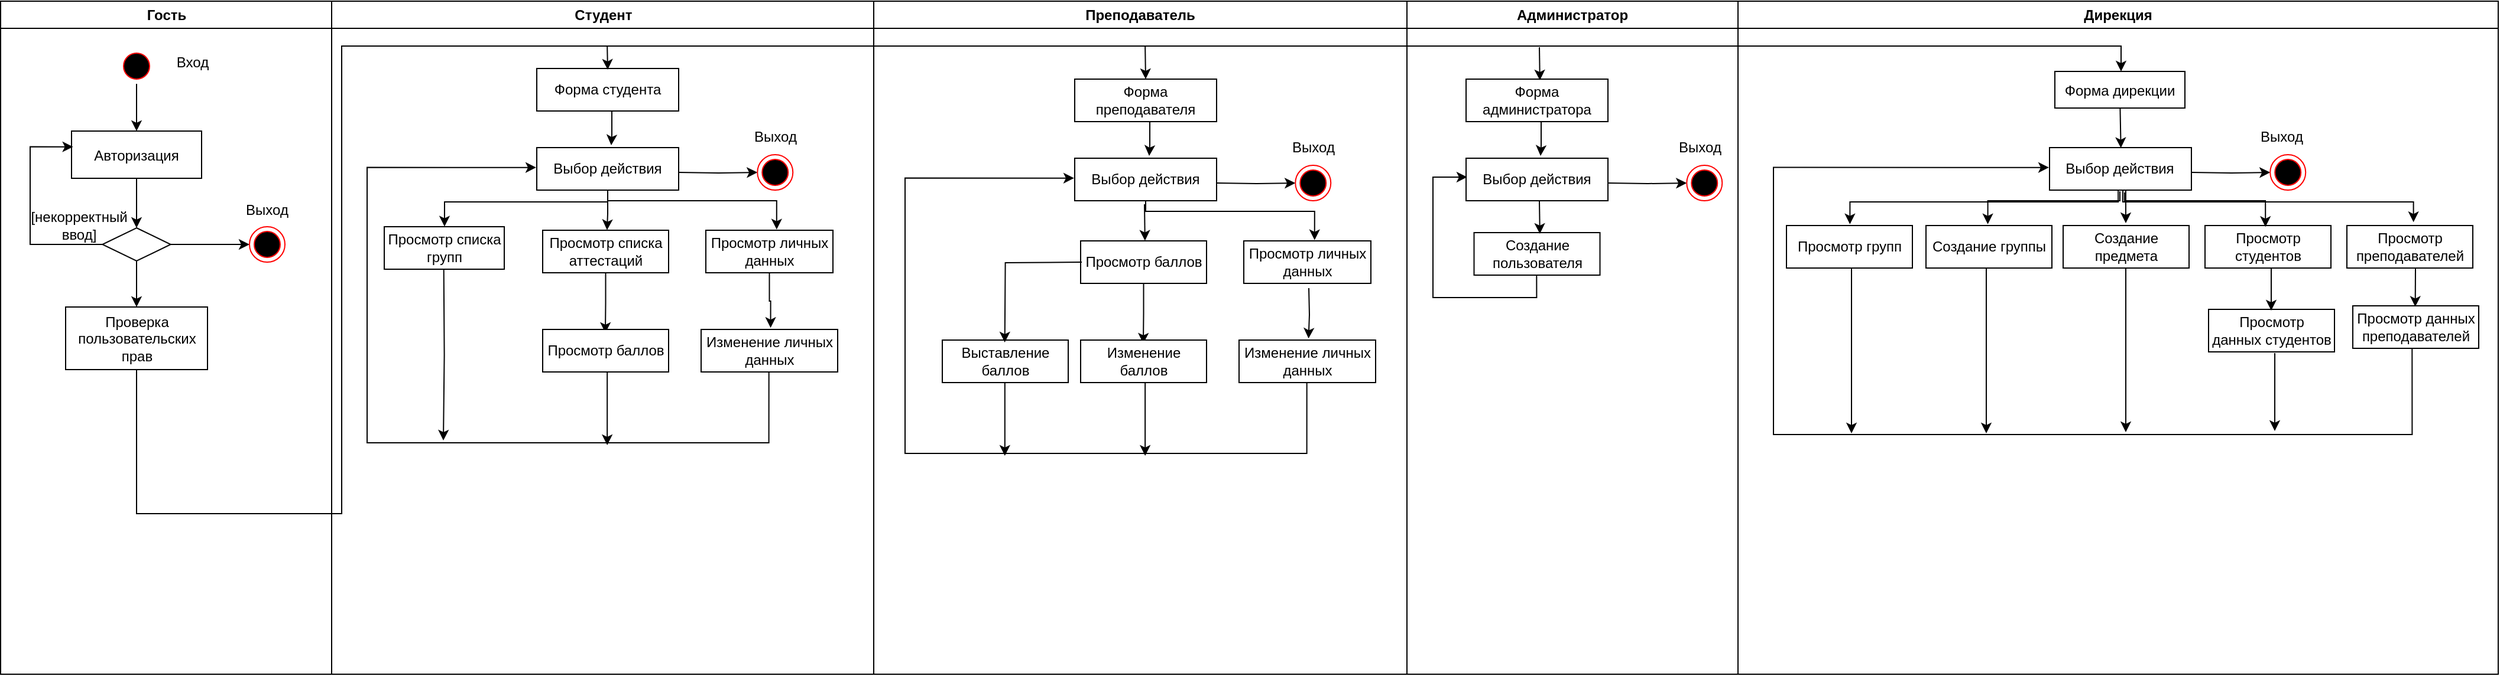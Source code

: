 <mxfile version="15.9.6" type="device"><diagram name="Page-1" id="e7e014a7-5840-1c2e-5031-d8a46d1fe8dd"><mxGraphModel dx="2188" dy="1222" grid="0" gridSize="10" guides="1" tooltips="1" connect="1" arrows="1" fold="1" page="0" pageScale="1" pageWidth="1169" pageHeight="826" background="none" math="0" shadow="0"><root><mxCell id="0"/><mxCell id="1" parent="0"/><mxCell id="2" value="Гость" style="swimlane;whiteSpace=wrap" parent="1" vertex="1"><mxGeometry x="164.5" y="128" width="280" height="570" as="geometry"/></mxCell><mxCell id="lhoR_B6RggzvTnEnwqLW-51" value="" style="edgeStyle=orthogonalEdgeStyle;rounded=0;orthogonalLoop=1;jettySize=auto;html=1;entryX=0.5;entryY=0;entryDx=0;entryDy=0;" edge="1" parent="2" source="5" target="7"><mxGeometry relative="1" as="geometry"/></mxCell><mxCell id="5" value="" style="ellipse;shape=startState;fillColor=#000000;strokeColor=#ff0000;" parent="2" vertex="1"><mxGeometry x="100" y="40" width="30" height="30" as="geometry"/></mxCell><mxCell id="lhoR_B6RggzvTnEnwqLW-52" value="" style="edgeStyle=orthogonalEdgeStyle;rounded=0;orthogonalLoop=1;jettySize=auto;html=1;entryX=0.5;entryY=0;entryDx=0;entryDy=0;" edge="1" parent="2" source="7" target="lhoR_B6RggzvTnEnwqLW-41"><mxGeometry relative="1" as="geometry"><mxPoint x="112.5" y="196" as="targetPoint"/></mxGeometry></mxCell><mxCell id="7" value="Авторизация" style="" parent="2" vertex="1"><mxGeometry x="60" y="110" width="110" height="40" as="geometry"/></mxCell><mxCell id="lhoR_B6RggzvTnEnwqLW-53" value="" style="edgeStyle=orthogonalEdgeStyle;rounded=0;orthogonalLoop=1;jettySize=auto;html=1;" edge="1" parent="2" source="lhoR_B6RggzvTnEnwqLW-41" target="lhoR_B6RggzvTnEnwqLW-45"><mxGeometry relative="1" as="geometry"/></mxCell><mxCell id="lhoR_B6RggzvTnEnwqLW-54" value="" style="edgeStyle=orthogonalEdgeStyle;rounded=0;orthogonalLoop=1;jettySize=auto;html=1;entryX=0.012;entryY=0.333;entryDx=0;entryDy=0;entryPerimeter=0;" edge="1" parent="2" source="lhoR_B6RggzvTnEnwqLW-41" target="7"><mxGeometry relative="1" as="geometry"><Array as="points"><mxPoint x="25" y="206"/><mxPoint x="25" y="123"/></Array></mxGeometry></mxCell><mxCell id="lhoR_B6RggzvTnEnwqLW-55" value="" style="edgeStyle=orthogonalEdgeStyle;rounded=0;orthogonalLoop=1;jettySize=auto;html=1;" edge="1" parent="2" source="lhoR_B6RggzvTnEnwqLW-41" target="lhoR_B6RggzvTnEnwqLW-44"><mxGeometry relative="1" as="geometry"/></mxCell><mxCell id="lhoR_B6RggzvTnEnwqLW-41" value="" style="rhombus;whiteSpace=wrap;html=1;" vertex="1" parent="2"><mxGeometry x="86.12" y="192" width="57.75" height="28" as="geometry"/></mxCell><mxCell id="lhoR_B6RggzvTnEnwqLW-42" value="[некорректный ввод]" style="text;html=1;strokeColor=none;fillColor=none;align=center;verticalAlign=middle;whiteSpace=wrap;rounded=0;" vertex="1" parent="2"><mxGeometry x="36.5" y="175" width="60" height="30" as="geometry"/></mxCell><mxCell id="lhoR_B6RggzvTnEnwqLW-44" value="Проверка пользовательских прав" style="rounded=0;whiteSpace=wrap;html=1;" vertex="1" parent="2"><mxGeometry x="55" y="259" width="120" height="53" as="geometry"/></mxCell><mxCell id="lhoR_B6RggzvTnEnwqLW-45" value="" style="ellipse;html=1;shape=endState;fillColor=#000000;strokeColor=#ff0000;" vertex="1" parent="2"><mxGeometry x="210.5" y="191" width="30" height="30" as="geometry"/></mxCell><mxCell id="lhoR_B6RggzvTnEnwqLW-174" value="Вход" style="text;html=1;strokeColor=none;fillColor=none;align=center;verticalAlign=middle;whiteSpace=wrap;rounded=0;" vertex="1" parent="2"><mxGeometry x="132.5" y="37" width="60" height="30" as="geometry"/></mxCell><mxCell id="lhoR_B6RggzvTnEnwqLW-177" value="Выход" style="text;html=1;strokeColor=none;fillColor=none;align=center;verticalAlign=middle;whiteSpace=wrap;rounded=0;" vertex="1" parent="2"><mxGeometry x="195.5" y="162" width="60" height="30" as="geometry"/></mxCell><mxCell id="3" value="Студент" style="swimlane;whiteSpace=wrap" parent="1" vertex="1"><mxGeometry x="444.5" y="128" width="458.5" height="570" as="geometry"/></mxCell><mxCell id="lhoR_B6RggzvTnEnwqLW-66" value="" style="edgeStyle=orthogonalEdgeStyle;rounded=0;orthogonalLoop=1;jettySize=auto;html=1;" edge="1" parent="3" source="lhoR_B6RggzvTnEnwqLW-62"><mxGeometry relative="1" as="geometry"><mxPoint x="236.5" y="122" as="targetPoint"/><Array as="points"><mxPoint x="237" y="113"/><mxPoint x="237" y="113"/></Array></mxGeometry></mxCell><mxCell id="lhoR_B6RggzvTnEnwqLW-62" value="Форма студента" style="rounded=0;whiteSpace=wrap;html=1;" vertex="1" parent="3"><mxGeometry x="173.5" y="57" width="120" height="36" as="geometry"/></mxCell><mxCell id="lhoR_B6RggzvTnEnwqLW-74" value="" style="edgeStyle=orthogonalEdgeStyle;rounded=0;orthogonalLoop=1;jettySize=auto;html=1;entryX=0.502;entryY=-0.005;entryDx=0;entryDy=0;entryPerimeter=0;" edge="1" parent="3" source="lhoR_B6RggzvTnEnwqLW-65" target="lhoR_B6RggzvTnEnwqLW-68"><mxGeometry relative="1" as="geometry"><Array as="points"><mxPoint x="234" y="170"/><mxPoint x="96" y="170"/></Array></mxGeometry></mxCell><mxCell id="lhoR_B6RggzvTnEnwqLW-75" value="" style="edgeStyle=orthogonalEdgeStyle;rounded=0;orthogonalLoop=1;jettySize=auto;html=1;entryX=0.557;entryY=-0.019;entryDx=0;entryDy=0;entryPerimeter=0;" edge="1" parent="3" source="lhoR_B6RggzvTnEnwqLW-65" target="lhoR_B6RggzvTnEnwqLW-71"><mxGeometry relative="1" as="geometry"><Array as="points"><mxPoint x="234" y="169"/><mxPoint x="376" y="169"/></Array></mxGeometry></mxCell><mxCell id="lhoR_B6RggzvTnEnwqLW-77" value="" style="edgeStyle=orthogonalEdgeStyle;rounded=0;orthogonalLoop=1;jettySize=auto;html=1;entryX=0.511;entryY=-0.005;entryDx=0;entryDy=0;entryPerimeter=0;" edge="1" parent="3" source="lhoR_B6RggzvTnEnwqLW-65" target="lhoR_B6RggzvTnEnwqLW-69"><mxGeometry relative="1" as="geometry"/></mxCell><mxCell id="lhoR_B6RggzvTnEnwqLW-65" value="Выбор действия" style="rounded=0;whiteSpace=wrap;html=1;" vertex="1" parent="3"><mxGeometry x="173.5" y="124" width="120" height="36" as="geometry"/></mxCell><mxCell id="lhoR_B6RggzvTnEnwqLW-79" value="" style="edgeStyle=orthogonalEdgeStyle;rounded=0;orthogonalLoop=1;jettySize=auto;html=1;entryX=0.509;entryY=-0.037;entryDx=0;entryDy=0;entryPerimeter=0;" edge="1" parent="3" source="lhoR_B6RggzvTnEnwqLW-71" target="lhoR_B6RggzvTnEnwqLW-70"><mxGeometry relative="1" as="geometry"/></mxCell><mxCell id="lhoR_B6RggzvTnEnwqLW-71" value="Просмотр личных данных" style="rounded=0;whiteSpace=wrap;html=1;" vertex="1" parent="3"><mxGeometry x="316.5" y="194" width="107.5" height="36" as="geometry"/></mxCell><mxCell id="lhoR_B6RggzvTnEnwqLW-70" value="Изменение личных данных" style="rounded=0;whiteSpace=wrap;html=1;" vertex="1" parent="3"><mxGeometry x="312.5" y="278" width="115.5" height="36" as="geometry"/></mxCell><mxCell id="lhoR_B6RggzvTnEnwqLW-78" value="" style="edgeStyle=orthogonalEdgeStyle;rounded=0;orthogonalLoop=1;jettySize=auto;html=1;" edge="1" parent="3" source="lhoR_B6RggzvTnEnwqLW-69"><mxGeometry relative="1" as="geometry"><mxPoint x="231.5" y="281" as="targetPoint"/></mxGeometry></mxCell><mxCell id="lhoR_B6RggzvTnEnwqLW-69" value="Просмотр списка аттестаций" style="rounded=0;whiteSpace=wrap;html=1;" vertex="1" parent="3"><mxGeometry x="178.5" y="194" width="106.5" height="36" as="geometry"/></mxCell><mxCell id="lhoR_B6RggzvTnEnwqLW-68" value="Просмотр списка групп" style="rounded=0;whiteSpace=wrap;html=1;" vertex="1" parent="3"><mxGeometry x="44.5" y="191" width="101.5" height="36" as="geometry"/></mxCell><mxCell id="lhoR_B6RggzvTnEnwqLW-73" value="Просмотр баллов" style="rounded=0;whiteSpace=wrap;html=1;" vertex="1" parent="3"><mxGeometry x="178.5" y="278" width="106.5" height="36" as="geometry"/></mxCell><mxCell id="lhoR_B6RggzvTnEnwqLW-80" value="" style="edgeStyle=orthogonalEdgeStyle;rounded=0;orthogonalLoop=1;jettySize=auto;html=1;entryX=-0.004;entryY=0.468;entryDx=0;entryDy=0;entryPerimeter=0;" edge="1" parent="3" target="lhoR_B6RggzvTnEnwqLW-65"><mxGeometry relative="1" as="geometry"><mxPoint x="369.84" y="314" as="sourcePoint"/><mxPoint x="369.835" y="376.0" as="targetPoint"/><Array as="points"><mxPoint x="370" y="374"/><mxPoint x="30" y="374"/><mxPoint x="30" y="141"/></Array></mxGeometry></mxCell><mxCell id="lhoR_B6RggzvTnEnwqLW-81" value="" style="edgeStyle=orthogonalEdgeStyle;rounded=0;orthogonalLoop=1;jettySize=auto;html=1;entryX=0.5;entryY=0;entryDx=0;entryDy=0;" edge="1" parent="3"><mxGeometry relative="1" as="geometry"><mxPoint x="233.09" y="314" as="sourcePoint"/><mxPoint x="233.085" y="376.0" as="targetPoint"/></mxGeometry></mxCell><mxCell id="lhoR_B6RggzvTnEnwqLW-82" value="" style="edgeStyle=orthogonalEdgeStyle;rounded=0;orthogonalLoop=1;jettySize=auto;html=1;" edge="1" parent="3"><mxGeometry relative="1" as="geometry"><mxPoint x="94.84" y="227" as="sourcePoint"/><mxPoint x="94.5" y="372" as="targetPoint"/></mxGeometry></mxCell><mxCell id="lhoR_B6RggzvTnEnwqLW-83" value="" style="edgeStyle=orthogonalEdgeStyle;rounded=0;orthogonalLoop=1;jettySize=auto;html=1;" edge="1" parent="3" target="lhoR_B6RggzvTnEnwqLW-84"><mxGeometry relative="1" as="geometry"><mxPoint x="293.5" y="145.0" as="sourcePoint"/></mxGeometry></mxCell><mxCell id="lhoR_B6RggzvTnEnwqLW-84" value="" style="ellipse;html=1;shape=endState;fillColor=#000000;strokeColor=#ff0000;" vertex="1" parent="3"><mxGeometry x="360.13" y="130" width="30" height="30" as="geometry"/></mxCell><mxCell id="lhoR_B6RggzvTnEnwqLW-125" value="" style="edgeStyle=orthogonalEdgeStyle;rounded=0;orthogonalLoop=1;jettySize=auto;html=1;" edge="1" parent="3"><mxGeometry relative="1" as="geometry"><mxPoint x="233.08" y="37.998" as="sourcePoint"/><mxPoint x="233.5" y="58" as="targetPoint"/></mxGeometry></mxCell><mxCell id="lhoR_B6RggzvTnEnwqLW-178" value="Выход" style="text;html=1;strokeColor=none;fillColor=none;align=center;verticalAlign=middle;whiteSpace=wrap;rounded=0;" vertex="1" parent="3"><mxGeometry x="345.13" y="100" width="60" height="30" as="geometry"/></mxCell><mxCell id="4" value="Преподаватель" style="swimlane;whiteSpace=wrap" parent="1" vertex="1"><mxGeometry x="903" y="128" width="451" height="570" as="geometry"/></mxCell><mxCell id="lhoR_B6RggzvTnEnwqLW-103" value="" style="edgeStyle=orthogonalEdgeStyle;rounded=0;orthogonalLoop=1;jettySize=auto;html=1;" edge="1" parent="4" source="lhoR_B6RggzvTnEnwqLW-104"><mxGeometry relative="1" as="geometry"><mxPoint x="232.99" y="131" as="targetPoint"/><Array as="points"><mxPoint x="233.49" y="122"/><mxPoint x="233.49" y="122"/></Array></mxGeometry></mxCell><mxCell id="lhoR_B6RggzvTnEnwqLW-104" value="Форма преподавателя" style="rounded=0;whiteSpace=wrap;html=1;" vertex="1" parent="4"><mxGeometry x="169.99" y="66" width="120" height="36" as="geometry"/></mxCell><mxCell id="lhoR_B6RggzvTnEnwqLW-108" value="Выбор действия" style="rounded=0;whiteSpace=wrap;html=1;" vertex="1" parent="4"><mxGeometry x="169.99" y="133" width="120" height="36" as="geometry"/></mxCell><mxCell id="lhoR_B6RggzvTnEnwqLW-110" value="Просмотр личных данных" style="rounded=0;whiteSpace=wrap;html=1;" vertex="1" parent="4"><mxGeometry x="312.99" y="203" width="107.5" height="36" as="geometry"/></mxCell><mxCell id="lhoR_B6RggzvTnEnwqLW-106" value="" style="edgeStyle=orthogonalEdgeStyle;rounded=0;orthogonalLoop=1;jettySize=auto;html=1;entryX=0.557;entryY=-0.019;entryDx=0;entryDy=0;entryPerimeter=0;" edge="1" parent="4" target="lhoR_B6RggzvTnEnwqLW-110"><mxGeometry relative="1" as="geometry"><Array as="points"><mxPoint x="230.49" y="178"/><mxPoint x="372.49" y="178"/></Array><mxPoint x="230" y="169" as="sourcePoint"/></mxGeometry></mxCell><mxCell id="lhoR_B6RggzvTnEnwqLW-111" value="Изменение личных данных" style="rounded=0;whiteSpace=wrap;html=1;" vertex="1" parent="4"><mxGeometry x="308.99" y="287" width="115.5" height="36" as="geometry"/></mxCell><mxCell id="lhoR_B6RggzvTnEnwqLW-109" value="" style="edgeStyle=orthogonalEdgeStyle;rounded=0;orthogonalLoop=1;jettySize=auto;html=1;entryX=0.509;entryY=-0.037;entryDx=0;entryDy=0;entryPerimeter=0;" edge="1" parent="4" target="lhoR_B6RggzvTnEnwqLW-111"><mxGeometry relative="1" as="geometry"><mxPoint x="368" y="243" as="sourcePoint"/></mxGeometry></mxCell><mxCell id="lhoR_B6RggzvTnEnwqLW-112" value="" style="edgeStyle=orthogonalEdgeStyle;rounded=0;orthogonalLoop=1;jettySize=auto;html=1;" edge="1" parent="4" source="lhoR_B6RggzvTnEnwqLW-113"><mxGeometry relative="1" as="geometry"><mxPoint x="227.99" y="290" as="targetPoint"/></mxGeometry></mxCell><mxCell id="lhoR_B6RggzvTnEnwqLW-113" value="Просмотр баллов" style="rounded=0;whiteSpace=wrap;html=1;" vertex="1" parent="4"><mxGeometry x="174.99" y="203" width="106.5" height="36" as="geometry"/></mxCell><mxCell id="lhoR_B6RggzvTnEnwqLW-107" value="" style="edgeStyle=orthogonalEdgeStyle;rounded=0;orthogonalLoop=1;jettySize=auto;html=1;entryX=0.511;entryY=-0.005;entryDx=0;entryDy=0;entryPerimeter=0;" edge="1" parent="4" target="lhoR_B6RggzvTnEnwqLW-113"><mxGeometry relative="1" as="geometry"><mxPoint x="229" y="172" as="sourcePoint"/></mxGeometry></mxCell><mxCell id="lhoR_B6RggzvTnEnwqLW-115" value="Изменение баллов" style="rounded=0;whiteSpace=wrap;html=1;" vertex="1" parent="4"><mxGeometry x="174.99" y="287" width="106.5" height="36" as="geometry"/></mxCell><mxCell id="lhoR_B6RggzvTnEnwqLW-116" value="" style="edgeStyle=orthogonalEdgeStyle;rounded=0;orthogonalLoop=1;jettySize=auto;html=1;entryX=-0.004;entryY=0.468;entryDx=0;entryDy=0;entryPerimeter=0;" edge="1" parent="4" target="lhoR_B6RggzvTnEnwqLW-108"><mxGeometry relative="1" as="geometry"><mxPoint x="366.33" y="323" as="sourcePoint"/><mxPoint x="-78.175" y="257.0" as="targetPoint"/><Array as="points"><mxPoint x="366.49" y="383"/><mxPoint x="26.49" y="383"/><mxPoint x="26.49" y="150"/></Array></mxGeometry></mxCell><mxCell id="lhoR_B6RggzvTnEnwqLW-117" value="" style="edgeStyle=orthogonalEdgeStyle;rounded=0;orthogonalLoop=1;jettySize=auto;html=1;entryX=0.5;entryY=0;entryDx=0;entryDy=0;" edge="1" parent="4"><mxGeometry relative="1" as="geometry"><mxPoint x="229.58" y="323" as="sourcePoint"/><mxPoint x="229.575" y="385" as="targetPoint"/></mxGeometry></mxCell><mxCell id="lhoR_B6RggzvTnEnwqLW-119" value="" style="edgeStyle=orthogonalEdgeStyle;rounded=0;orthogonalLoop=1;jettySize=auto;html=1;" edge="1" parent="4" target="lhoR_B6RggzvTnEnwqLW-120"><mxGeometry relative="1" as="geometry"><mxPoint x="289.99" y="154" as="sourcePoint"/></mxGeometry></mxCell><mxCell id="lhoR_B6RggzvTnEnwqLW-120" value="" style="ellipse;html=1;shape=endState;fillColor=#000000;strokeColor=#ff0000;" vertex="1" parent="4"><mxGeometry x="356.62" y="139" width="30" height="30" as="geometry"/></mxCell><mxCell id="lhoR_B6RggzvTnEnwqLW-121" value="Выставление баллов" style="rounded=0;whiteSpace=wrap;html=1;" vertex="1" parent="4"><mxGeometry x="58" y="287" width="106.5" height="36" as="geometry"/></mxCell><mxCell id="lhoR_B6RggzvTnEnwqLW-123" value="" style="edgeStyle=orthogonalEdgeStyle;rounded=0;orthogonalLoop=1;jettySize=auto;html=1;entryX=0.5;entryY=0;entryDx=0;entryDy=0;" edge="1" parent="4"><mxGeometry relative="1" as="geometry"><mxPoint x="176" y="221" as="sourcePoint"/><mxPoint x="110.835" y="289" as="targetPoint"/></mxGeometry></mxCell><mxCell id="lhoR_B6RggzvTnEnwqLW-126" value="" style="edgeStyle=orthogonalEdgeStyle;rounded=0;orthogonalLoop=1;jettySize=auto;html=1;" edge="1" parent="4"><mxGeometry relative="1" as="geometry"><mxPoint x="229.57" y="37.998" as="sourcePoint"/><mxPoint x="230" y="66" as="targetPoint"/></mxGeometry></mxCell><mxCell id="lhoR_B6RggzvTnEnwqLW-173" value="" style="edgeStyle=orthogonalEdgeStyle;rounded=0;orthogonalLoop=1;jettySize=auto;html=1;entryX=0.5;entryY=0;entryDx=0;entryDy=0;" edge="1" parent="4"><mxGeometry relative="1" as="geometry"><mxPoint x="110.91" y="323" as="sourcePoint"/><mxPoint x="110.905" y="385" as="targetPoint"/></mxGeometry></mxCell><mxCell id="lhoR_B6RggzvTnEnwqLW-179" value="Выход" style="text;html=1;strokeColor=none;fillColor=none;align=center;verticalAlign=middle;whiteSpace=wrap;rounded=0;" vertex="1" parent="4"><mxGeometry x="341.62" y="109" width="60" height="30" as="geometry"/></mxCell><mxCell id="lhoR_B6RggzvTnEnwqLW-59" style="edgeStyle=orthogonalEdgeStyle;rounded=0;orthogonalLoop=1;jettySize=auto;html=1;entryX=0.505;entryY=0;entryDx=0;entryDy=0;entryPerimeter=0;" edge="1" parent="1" source="lhoR_B6RggzvTnEnwqLW-44" target="15"><mxGeometry relative="1" as="geometry"><Array as="points"><mxPoint x="280" y="562"/><mxPoint x="453" y="562"/><mxPoint x="453" y="166"/><mxPoint x="1958" y="166"/><mxPoint x="1958" y="188"/></Array></mxGeometry></mxCell><mxCell id="lhoR_B6RggzvTnEnwqLW-60" value="Администратор" style="swimlane;whiteSpace=wrap" vertex="1" parent="1"><mxGeometry x="1354" y="128" width="280" height="570" as="geometry"/></mxCell><mxCell id="lhoR_B6RggzvTnEnwqLW-127" value="" style="edgeStyle=orthogonalEdgeStyle;rounded=0;orthogonalLoop=1;jettySize=auto;html=1;" edge="1" parent="lhoR_B6RggzvTnEnwqLW-60" source="lhoR_B6RggzvTnEnwqLW-128"><mxGeometry relative="1" as="geometry"><mxPoint x="113.0" y="131" as="targetPoint"/><Array as="points"><mxPoint x="113.5" y="122"/><mxPoint x="113.5" y="122"/></Array></mxGeometry></mxCell><mxCell id="lhoR_B6RggzvTnEnwqLW-128" value="Форма администратора" style="rounded=0;whiteSpace=wrap;html=1;" vertex="1" parent="lhoR_B6RggzvTnEnwqLW-60"><mxGeometry x="50" y="66" width="120" height="36" as="geometry"/></mxCell><mxCell id="lhoR_B6RggzvTnEnwqLW-129" value="Выбор действия" style="rounded=0;whiteSpace=wrap;html=1;" vertex="1" parent="lhoR_B6RggzvTnEnwqLW-60"><mxGeometry x="50" y="133" width="120" height="36" as="geometry"/></mxCell><mxCell id="lhoR_B6RggzvTnEnwqLW-130" value="" style="edgeStyle=orthogonalEdgeStyle;rounded=0;orthogonalLoop=1;jettySize=auto;html=1;" edge="1" parent="lhoR_B6RggzvTnEnwqLW-60" target="lhoR_B6RggzvTnEnwqLW-131"><mxGeometry relative="1" as="geometry"><mxPoint x="170.0" y="154" as="sourcePoint"/></mxGeometry></mxCell><mxCell id="lhoR_B6RggzvTnEnwqLW-131" value="" style="ellipse;html=1;shape=endState;fillColor=#000000;strokeColor=#ff0000;" vertex="1" parent="lhoR_B6RggzvTnEnwqLW-60"><mxGeometry x="236.63" y="139" width="30" height="30" as="geometry"/></mxCell><mxCell id="lhoR_B6RggzvTnEnwqLW-132" value="Создание пользователя" style="rounded=0;whiteSpace=wrap;html=1;" vertex="1" parent="lhoR_B6RggzvTnEnwqLW-60"><mxGeometry x="56.75" y="196" width="106.5" height="36" as="geometry"/></mxCell><mxCell id="lhoR_B6RggzvTnEnwqLW-133" value="" style="edgeStyle=orthogonalEdgeStyle;rounded=0;orthogonalLoop=1;jettySize=auto;html=1;" edge="1" parent="lhoR_B6RggzvTnEnwqLW-60"><mxGeometry relative="1" as="geometry"><mxPoint x="112.0" y="168.998" as="sourcePoint"/><mxPoint x="112.43" y="197" as="targetPoint"/></mxGeometry></mxCell><mxCell id="lhoR_B6RggzvTnEnwqLW-134" value="" style="edgeStyle=orthogonalEdgeStyle;rounded=0;orthogonalLoop=1;jettySize=auto;html=1;entryX=0.008;entryY=0.444;entryDx=0;entryDy=0;entryPerimeter=0;" edge="1" parent="lhoR_B6RggzvTnEnwqLW-60" target="lhoR_B6RggzvTnEnwqLW-129"><mxGeometry relative="1" as="geometry"><mxPoint x="109.66" y="231.998" as="sourcePoint"/><mxPoint x="110.09" y="260" as="targetPoint"/><Array as="points"><mxPoint x="110" y="251"/><mxPoint x="22" y="251"/><mxPoint x="22" y="149"/></Array></mxGeometry></mxCell><mxCell id="lhoR_B6RggzvTnEnwqLW-135" value="" style="edgeStyle=orthogonalEdgeStyle;rounded=0;orthogonalLoop=1;jettySize=auto;html=1;" edge="1" parent="lhoR_B6RggzvTnEnwqLW-60"><mxGeometry relative="1" as="geometry"><mxPoint x="112.0" y="38.998" as="sourcePoint"/><mxPoint x="112.43" y="67.0" as="targetPoint"/></mxGeometry></mxCell><mxCell id="lhoR_B6RggzvTnEnwqLW-180" value="Выход" style="text;html=1;strokeColor=none;fillColor=none;align=center;verticalAlign=middle;whiteSpace=wrap;rounded=0;" vertex="1" parent="lhoR_B6RggzvTnEnwqLW-60"><mxGeometry x="218" y="109" width="60" height="30" as="geometry"/></mxCell><mxCell id="lhoR_B6RggzvTnEnwqLW-61" value="Дирекция" style="swimlane;whiteSpace=wrap" vertex="1" parent="1"><mxGeometry x="1634" y="128" width="643" height="570" as="geometry"/></mxCell><mxCell id="15" value="Форма дирекции" style="" parent="lhoR_B6RggzvTnEnwqLW-61" vertex="1"><mxGeometry x="268" y="59.5" width="110" height="31" as="geometry"/></mxCell><mxCell id="lhoR_B6RggzvTnEnwqLW-137" value="Выбор действия" style="rounded=0;whiteSpace=wrap;html=1;" vertex="1" parent="lhoR_B6RggzvTnEnwqLW-61"><mxGeometry x="263.49" y="124" width="120" height="36" as="geometry"/></mxCell><mxCell id="lhoR_B6RggzvTnEnwqLW-146" value="" style="edgeStyle=orthogonalEdgeStyle;rounded=0;orthogonalLoop=1;jettySize=auto;html=1;entryX=-0.004;entryY=0.468;entryDx=0;entryDy=0;entryPerimeter=0;exitX=0.471;exitY=0.981;exitDx=0;exitDy=0;exitPerimeter=0;" edge="1" parent="lhoR_B6RggzvTnEnwqLW-61" target="lhoR_B6RggzvTnEnwqLW-137" source="lhoR_B6RggzvTnEnwqLW-159"><mxGeometry relative="1" as="geometry"><mxPoint x="460" y="369" as="sourcePoint"/><mxPoint x="-887.675" y="120.0" as="targetPoint"/><Array as="points"><mxPoint x="570" y="367"/><mxPoint x="30" y="367"/><mxPoint x="30" y="141"/></Array></mxGeometry></mxCell><mxCell id="lhoR_B6RggzvTnEnwqLW-148" value="" style="edgeStyle=orthogonalEdgeStyle;rounded=0;orthogonalLoop=1;jettySize=auto;html=1;" edge="1" parent="lhoR_B6RggzvTnEnwqLW-61" target="lhoR_B6RggzvTnEnwqLW-149"><mxGeometry relative="1" as="geometry"><mxPoint x="383.49" y="145" as="sourcePoint"/></mxGeometry></mxCell><mxCell id="lhoR_B6RggzvTnEnwqLW-149" value="" style="ellipse;html=1;shape=endState;fillColor=#000000;strokeColor=#ff0000;" vertex="1" parent="lhoR_B6RggzvTnEnwqLW-61"><mxGeometry x="450.12" y="130" width="30" height="30" as="geometry"/></mxCell><mxCell id="lhoR_B6RggzvTnEnwqLW-152" value="Просмотр групп" style="rounded=0;whiteSpace=wrap;html=1;" vertex="1" parent="lhoR_B6RggzvTnEnwqLW-61"><mxGeometry x="41" y="190" width="106.5" height="36" as="geometry"/></mxCell><mxCell id="lhoR_B6RggzvTnEnwqLW-154" value="Создание группы" style="rounded=0;whiteSpace=wrap;html=1;" vertex="1" parent="lhoR_B6RggzvTnEnwqLW-61"><mxGeometry x="159" y="190" width="106.5" height="36" as="geometry"/></mxCell><mxCell id="lhoR_B6RggzvTnEnwqLW-155" value="Создание предмета" style="rounded=0;whiteSpace=wrap;html=1;" vertex="1" parent="lhoR_B6RggzvTnEnwqLW-61"><mxGeometry x="275" y="190" width="106.5" height="36" as="geometry"/></mxCell><mxCell id="lhoR_B6RggzvTnEnwqLW-156" value="Просмотр студентов" style="rounded=0;whiteSpace=wrap;html=1;" vertex="1" parent="lhoR_B6RggzvTnEnwqLW-61"><mxGeometry x="395" y="190" width="106.5" height="36" as="geometry"/></mxCell><mxCell id="lhoR_B6RggzvTnEnwqLW-157" value="Просмотр преподавателей" style="rounded=0;whiteSpace=wrap;html=1;" vertex="1" parent="lhoR_B6RggzvTnEnwqLW-61"><mxGeometry x="515" y="190" width="106.5" height="36" as="geometry"/></mxCell><mxCell id="lhoR_B6RggzvTnEnwqLW-158" value="Просмотр&lt;br&gt;данных студентов" style="rounded=0;whiteSpace=wrap;html=1;" vertex="1" parent="lhoR_B6RggzvTnEnwqLW-61"><mxGeometry x="398" y="261" width="106.5" height="36" as="geometry"/></mxCell><mxCell id="lhoR_B6RggzvTnEnwqLW-159" value="Просмотр данных преподавателей" style="rounded=0;whiteSpace=wrap;html=1;" vertex="1" parent="lhoR_B6RggzvTnEnwqLW-61"><mxGeometry x="520" y="258" width="106.5" height="36" as="geometry"/></mxCell><mxCell id="lhoR_B6RggzvTnEnwqLW-161" value="" style="edgeStyle=orthogonalEdgeStyle;rounded=0;orthogonalLoop=1;jettySize=auto;html=1;" edge="1" parent="lhoR_B6RggzvTnEnwqLW-61"><mxGeometry relative="1" as="geometry"><mxPoint x="327.96" y="159.998" as="sourcePoint"/><mxPoint x="328" y="188" as="targetPoint"/></mxGeometry></mxCell><mxCell id="lhoR_B6RggzvTnEnwqLW-162" value="" style="edgeStyle=orthogonalEdgeStyle;rounded=0;orthogonalLoop=1;jettySize=auto;html=1;entryX=0.503;entryY=0.008;entryDx=0;entryDy=0;entryPerimeter=0;" edge="1" parent="lhoR_B6RggzvTnEnwqLW-61" target="lhoR_B6RggzvTnEnwqLW-137"><mxGeometry relative="1" as="geometry"><mxPoint x="323.2" y="90.498" as="sourcePoint"/><mxPoint x="323.63" y="118.5" as="targetPoint"/></mxGeometry></mxCell><mxCell id="lhoR_B6RggzvTnEnwqLW-164" value="" style="edgeStyle=orthogonalEdgeStyle;rounded=0;orthogonalLoop=1;jettySize=auto;html=1;exitX=0.517;exitY=0.992;exitDx=0;exitDy=0;exitPerimeter=0;entryX=0.529;entryY=-0.079;entryDx=0;entryDy=0;entryPerimeter=0;" edge="1" parent="lhoR_B6RggzvTnEnwqLW-61" source="lhoR_B6RggzvTnEnwqLW-137" target="lhoR_B6RggzvTnEnwqLW-157"><mxGeometry relative="1" as="geometry"><mxPoint x="347.96" y="179.998" as="sourcePoint"/><mxPoint x="348" y="208" as="targetPoint"/><Array as="points"><mxPoint x="326" y="170"/><mxPoint x="571" y="170"/></Array></mxGeometry></mxCell><mxCell id="lhoR_B6RggzvTnEnwqLW-166" value="" style="edgeStyle=orthogonalEdgeStyle;rounded=0;orthogonalLoop=1;jettySize=auto;html=1;exitX=0.484;exitY=0.992;exitDx=0;exitDy=0;exitPerimeter=0;entryX=0.504;entryY=-0.032;entryDx=0;entryDy=0;entryPerimeter=0;" edge="1" parent="lhoR_B6RggzvTnEnwqLW-61" source="lhoR_B6RggzvTnEnwqLW-137" target="lhoR_B6RggzvTnEnwqLW-152"><mxGeometry relative="1" as="geometry"><mxPoint x="367.96" y="199.998" as="sourcePoint"/><mxPoint x="368" y="228" as="targetPoint"/><Array as="points"><mxPoint x="322" y="170"/><mxPoint x="95" y="170"/></Array></mxGeometry></mxCell><mxCell id="lhoR_B6RggzvTnEnwqLW-167" value="" style="edgeStyle=orthogonalEdgeStyle;rounded=0;orthogonalLoop=1;jettySize=auto;html=1;" edge="1" parent="lhoR_B6RggzvTnEnwqLW-61"><mxGeometry relative="1" as="geometry"><mxPoint x="447.83" y="225.998" as="sourcePoint"/><mxPoint x="451" y="262" as="targetPoint"/></mxGeometry></mxCell><mxCell id="lhoR_B6RggzvTnEnwqLW-168" value="" style="edgeStyle=orthogonalEdgeStyle;rounded=0;orthogonalLoop=1;jettySize=auto;html=1;entryX=0.496;entryY=0.021;entryDx=0;entryDy=0;entryPerimeter=0;" edge="1" parent="lhoR_B6RggzvTnEnwqLW-61" target="lhoR_B6RggzvTnEnwqLW-159"><mxGeometry relative="1" as="geometry"><mxPoint x="573.01" y="225.998" as="sourcePoint"/><mxPoint x="573" y="254" as="targetPoint"/></mxGeometry></mxCell><mxCell id="lhoR_B6RggzvTnEnwqLW-170" value="" style="edgeStyle=orthogonalEdgeStyle;rounded=0;orthogonalLoop=1;jettySize=auto;html=1;" edge="1" parent="lhoR_B6RggzvTnEnwqLW-61"><mxGeometry relative="1" as="geometry"><mxPoint x="328.01" y="225.998" as="sourcePoint"/><mxPoint x="328" y="365" as="targetPoint"/></mxGeometry></mxCell><mxCell id="lhoR_B6RggzvTnEnwqLW-171" value="" style="edgeStyle=orthogonalEdgeStyle;rounded=0;orthogonalLoop=1;jettySize=auto;html=1;" edge="1" parent="lhoR_B6RggzvTnEnwqLW-61"><mxGeometry relative="1" as="geometry"><mxPoint x="215" y="225.998" as="sourcePoint"/><mxPoint x="210" y="366" as="targetPoint"/><Array as="points"><mxPoint x="210" y="226"/></Array></mxGeometry></mxCell><mxCell id="lhoR_B6RggzvTnEnwqLW-172" value="" style="edgeStyle=orthogonalEdgeStyle;rounded=0;orthogonalLoop=1;jettySize=auto;html=1;" edge="1" parent="lhoR_B6RggzvTnEnwqLW-61"><mxGeometry relative="1" as="geometry"><mxPoint x="96" y="225.998" as="sourcePoint"/><mxPoint x="96" y="366" as="targetPoint"/></mxGeometry></mxCell><mxCell id="lhoR_B6RggzvTnEnwqLW-181" value="Выход" style="text;html=1;strokeColor=none;fillColor=none;align=center;verticalAlign=middle;whiteSpace=wrap;rounded=0;" vertex="1" parent="lhoR_B6RggzvTnEnwqLW-61"><mxGeometry x="430" y="100" width="60" height="30" as="geometry"/></mxCell><mxCell id="lhoR_B6RggzvTnEnwqLW-163" value="" style="edgeStyle=orthogonalEdgeStyle;rounded=0;orthogonalLoop=1;jettySize=auto;html=1;entryX=0.48;entryY=0.032;entryDx=0;entryDy=0;entryPerimeter=0;" edge="1" parent="1" target="lhoR_B6RggzvTnEnwqLW-156"><mxGeometry relative="1" as="geometry"><mxPoint x="1961" y="290" as="sourcePoint"/><mxPoint x="1972" y="326" as="targetPoint"/><Array as="points"><mxPoint x="1961" y="297"/><mxPoint x="2080" y="297"/></Array></mxGeometry></mxCell><mxCell id="lhoR_B6RggzvTnEnwqLW-165" value="" style="edgeStyle=orthogonalEdgeStyle;rounded=0;orthogonalLoop=1;jettySize=auto;html=1;entryX=0.491;entryY=-0.032;entryDx=0;entryDy=0;entryPerimeter=0;" edge="1" parent="1" target="lhoR_B6RggzvTnEnwqLW-154"><mxGeometry relative="1" as="geometry"><mxPoint x="1957" y="289" as="sourcePoint"/><mxPoint x="1992" y="346" as="targetPoint"/><Array as="points"><mxPoint x="1957" y="297"/><mxPoint x="1845" y="297"/></Array></mxGeometry></mxCell><mxCell id="lhoR_B6RggzvTnEnwqLW-182" value="" style="edgeStyle=orthogonalEdgeStyle;rounded=0;orthogonalLoop=1;jettySize=auto;html=1;exitX=0.526;exitY=1.028;exitDx=0;exitDy=0;exitPerimeter=0;" edge="1" parent="1" source="lhoR_B6RggzvTnEnwqLW-158"><mxGeometry relative="1" as="geometry"><mxPoint x="1972.01" y="363.998" as="sourcePoint"/><mxPoint x="2088" y="492" as="targetPoint"/><Array as="points"><mxPoint x="2088" y="472"/><mxPoint x="2088" y="472"/></Array></mxGeometry></mxCell></root></mxGraphModel></diagram></mxfile>